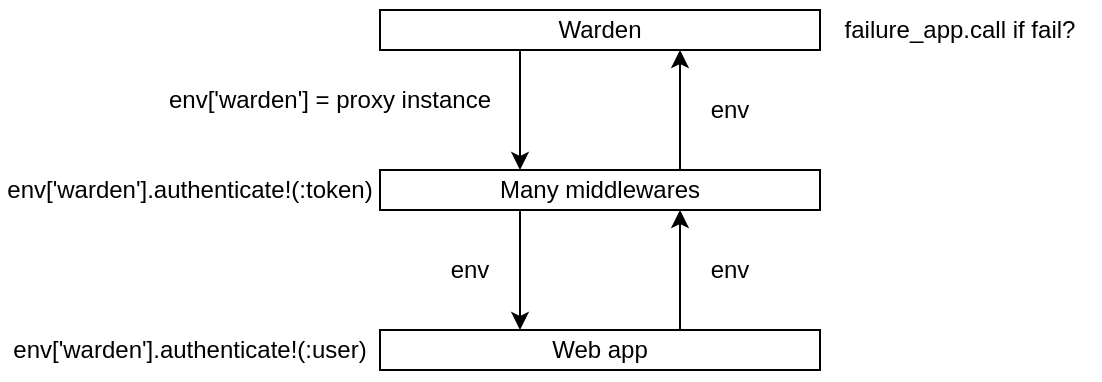 <mxfile>
    <diagram id="35DaoKz6XRs1qy8zZw1-" name="第1頁">
        <mxGraphModel dx="791" dy="530" grid="1" gridSize="10" guides="1" tooltips="1" connect="1" arrows="1" fold="1" page="1" pageScale="1" pageWidth="827" pageHeight="1169" math="0" shadow="0">
            <root>
                <mxCell id="0"/>
                <mxCell id="1" parent="0"/>
                <mxCell id="2" value="Warden" style="rounded=0;whiteSpace=wrap;html=1;" vertex="1" parent="1">
                    <mxGeometry x="220" y="145" width="220" height="20" as="geometry"/>
                </mxCell>
                <mxCell id="3" value="Web app" style="rounded=0;whiteSpace=wrap;html=1;" vertex="1" parent="1">
                    <mxGeometry x="220" y="305" width="220" height="20" as="geometry"/>
                </mxCell>
                <mxCell id="4" value="Many middlewares" style="rounded=0;whiteSpace=wrap;html=1;" vertex="1" parent="1">
                    <mxGeometry x="220" y="225" width="220" height="20" as="geometry"/>
                </mxCell>
                <mxCell id="6" value="" style="endArrow=classic;html=1;" edge="1" parent="1">
                    <mxGeometry width="50" height="50" relative="1" as="geometry">
                        <mxPoint x="290" y="165" as="sourcePoint"/>
                        <mxPoint x="290" y="225" as="targetPoint"/>
                    </mxGeometry>
                </mxCell>
                <mxCell id="7" value="" style="endArrow=classic;html=1;" edge="1" parent="1">
                    <mxGeometry width="50" height="50" relative="1" as="geometry">
                        <mxPoint x="290" y="245" as="sourcePoint"/>
                        <mxPoint x="290" y="305" as="targetPoint"/>
                    </mxGeometry>
                </mxCell>
                <mxCell id="8" value="" style="endArrow=classic;html=1;" edge="1" parent="1">
                    <mxGeometry width="50" height="50" relative="1" as="geometry">
                        <mxPoint x="370" y="305" as="sourcePoint"/>
                        <mxPoint x="370" y="245" as="targetPoint"/>
                    </mxGeometry>
                </mxCell>
                <mxCell id="9" value="" style="endArrow=classic;html=1;" edge="1" parent="1">
                    <mxGeometry width="50" height="50" relative="1" as="geometry">
                        <mxPoint x="370" y="225" as="sourcePoint"/>
                        <mxPoint x="370" y="165" as="targetPoint"/>
                    </mxGeometry>
                </mxCell>
                <mxCell id="10" value="env['warden'] = proxy instance" style="text;html=1;strokeColor=none;fillColor=none;align=center;verticalAlign=middle;whiteSpace=wrap;rounded=0;" vertex="1" parent="1">
                    <mxGeometry x="100" y="175" width="190" height="30" as="geometry"/>
                </mxCell>
                <mxCell id="11" value="env['warden'].authenticate!(:user)" style="text;html=1;strokeColor=none;fillColor=none;align=center;verticalAlign=middle;whiteSpace=wrap;rounded=0;" vertex="1" parent="1">
                    <mxGeometry x="30" y="300" width="190" height="30" as="geometry"/>
                </mxCell>
                <mxCell id="12" value="failure_app.call if fail?" style="text;html=1;strokeColor=none;fillColor=none;align=center;verticalAlign=middle;whiteSpace=wrap;rounded=0;" vertex="1" parent="1">
                    <mxGeometry x="440" y="140" width="140" height="30" as="geometry"/>
                </mxCell>
                <mxCell id="13" value="env" style="text;html=1;strokeColor=none;fillColor=none;align=center;verticalAlign=middle;whiteSpace=wrap;rounded=0;" vertex="1" parent="1">
                    <mxGeometry x="240" y="265" width="50" height="20" as="geometry"/>
                </mxCell>
                <mxCell id="15" value="env" style="text;html=1;strokeColor=none;fillColor=none;align=center;verticalAlign=middle;whiteSpace=wrap;rounded=0;" vertex="1" parent="1">
                    <mxGeometry x="370" y="265" width="50" height="20" as="geometry"/>
                </mxCell>
                <mxCell id="16" value="env" style="text;html=1;strokeColor=none;fillColor=none;align=center;verticalAlign=middle;whiteSpace=wrap;rounded=0;" vertex="1" parent="1">
                    <mxGeometry x="370" y="185" width="50" height="20" as="geometry"/>
                </mxCell>
                <mxCell id="17" value="env['warden'].authenticate!(:token)" style="text;html=1;strokeColor=none;fillColor=none;align=center;verticalAlign=middle;whiteSpace=wrap;rounded=0;" vertex="1" parent="1">
                    <mxGeometry x="30" y="220" width="190" height="30" as="geometry"/>
                </mxCell>
            </root>
        </mxGraphModel>
    </diagram>
</mxfile>